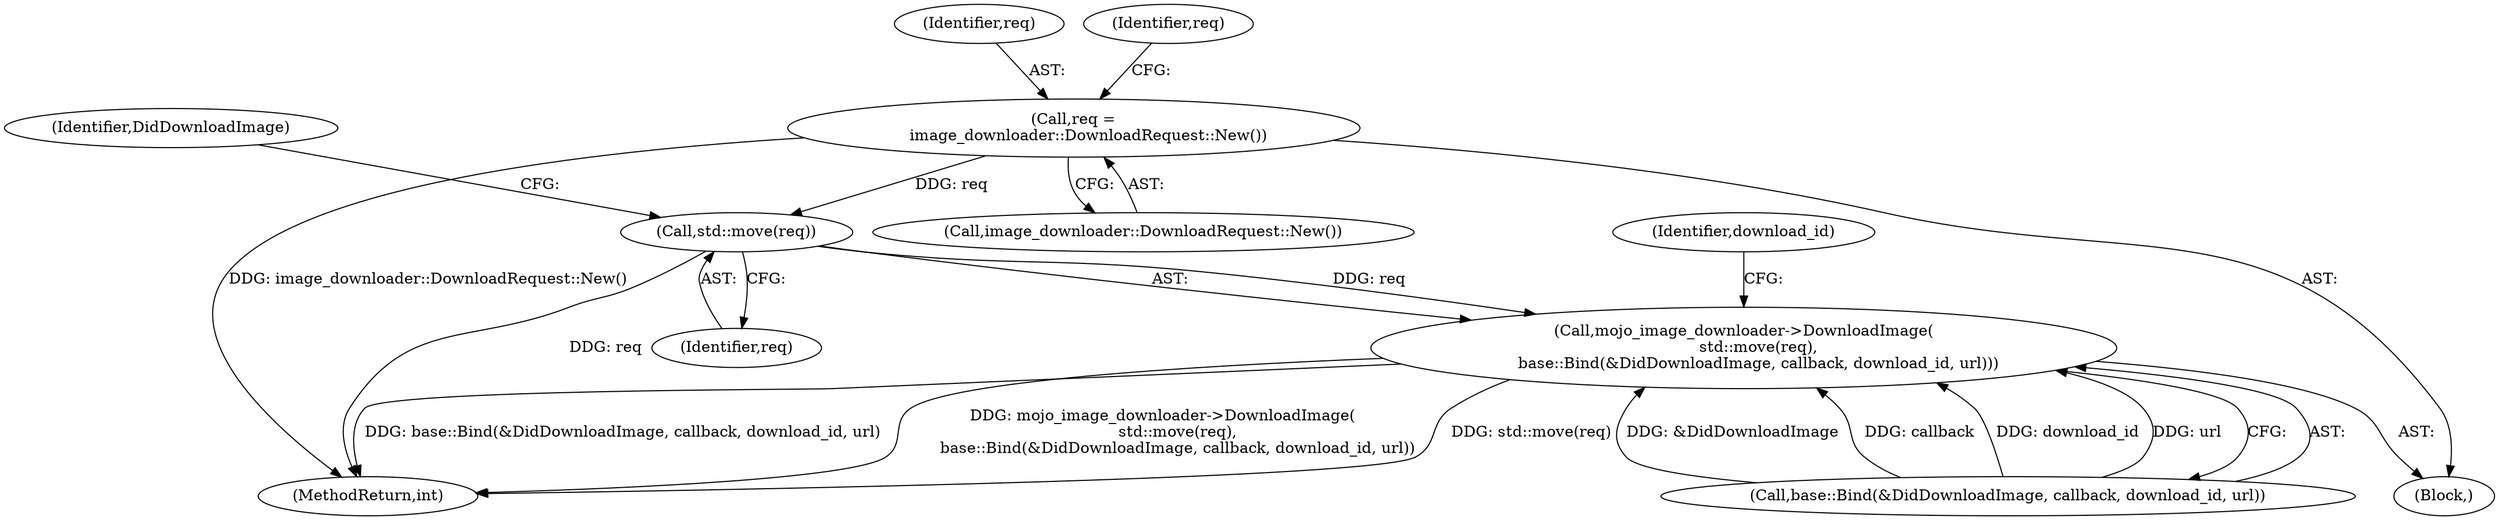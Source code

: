 digraph "1_Chrome_75ca8ffd7bd7c58ace1144df05e1307d8d707662_0@API" {
"1000154" [label="(Call,std::move(req))"];
"1000129" [label="(Call,req =\n      image_downloader::DownloadRequest::New())"];
"1000153" [label="(Call,mojo_image_downloader->DownloadImage(\n      std::move(req),\n      base::Bind(&DidDownloadImage, callback, download_id, url)))"];
"1000155" [label="(Identifier,req)"];
"1000154" [label="(Call,std::move(req))"];
"1000156" [label="(Call,base::Bind(&DidDownloadImage, callback, download_id, url))"];
"1000106" [label="(Block,)"];
"1000131" [label="(Call,image_downloader::DownloadRequest::New())"];
"1000158" [label="(Identifier,DidDownloadImage)"];
"1000153" [label="(Call,mojo_image_downloader->DownloadImage(\n      std::move(req),\n      base::Bind(&DidDownloadImage, callback, download_id, url)))"];
"1000130" [label="(Identifier,req)"];
"1000129" [label="(Call,req =\n      image_downloader::DownloadRequest::New())"];
"1000164" [label="(MethodReturn,int)"];
"1000134" [label="(Identifier,req)"];
"1000163" [label="(Identifier,download_id)"];
"1000154" -> "1000153"  [label="AST: "];
"1000154" -> "1000155"  [label="CFG: "];
"1000155" -> "1000154"  [label="AST: "];
"1000158" -> "1000154"  [label="CFG: "];
"1000154" -> "1000164"  [label="DDG: req"];
"1000154" -> "1000153"  [label="DDG: req"];
"1000129" -> "1000154"  [label="DDG: req"];
"1000129" -> "1000106"  [label="AST: "];
"1000129" -> "1000131"  [label="CFG: "];
"1000130" -> "1000129"  [label="AST: "];
"1000131" -> "1000129"  [label="AST: "];
"1000134" -> "1000129"  [label="CFG: "];
"1000129" -> "1000164"  [label="DDG: image_downloader::DownloadRequest::New()"];
"1000153" -> "1000106"  [label="AST: "];
"1000153" -> "1000156"  [label="CFG: "];
"1000156" -> "1000153"  [label="AST: "];
"1000163" -> "1000153"  [label="CFG: "];
"1000153" -> "1000164"  [label="DDG: mojo_image_downloader->DownloadImage(\n      std::move(req),\n      base::Bind(&DidDownloadImage, callback, download_id, url))"];
"1000153" -> "1000164"  [label="DDG: std::move(req)"];
"1000153" -> "1000164"  [label="DDG: base::Bind(&DidDownloadImage, callback, download_id, url)"];
"1000156" -> "1000153"  [label="DDG: &DidDownloadImage"];
"1000156" -> "1000153"  [label="DDG: callback"];
"1000156" -> "1000153"  [label="DDG: download_id"];
"1000156" -> "1000153"  [label="DDG: url"];
}
